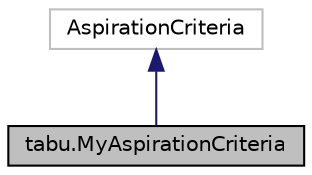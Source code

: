 digraph "tabu.MyAspirationCriteria"
{
  edge [fontname="Helvetica",fontsize="10",labelfontname="Helvetica",labelfontsize="10"];
  node [fontname="Helvetica",fontsize="10",shape=record];
  Node1 [label="tabu.MyAspirationCriteria",height=0.2,width=0.4,color="black", fillcolor="grey75", style="filled", fontcolor="black"];
  Node2 -> Node1 [dir="back",color="midnightblue",fontsize="10",style="solid"];
  Node2 [label="AspirationCriteria",height=0.2,width=0.4,color="grey75", fillcolor="white", style="filled"];
}
